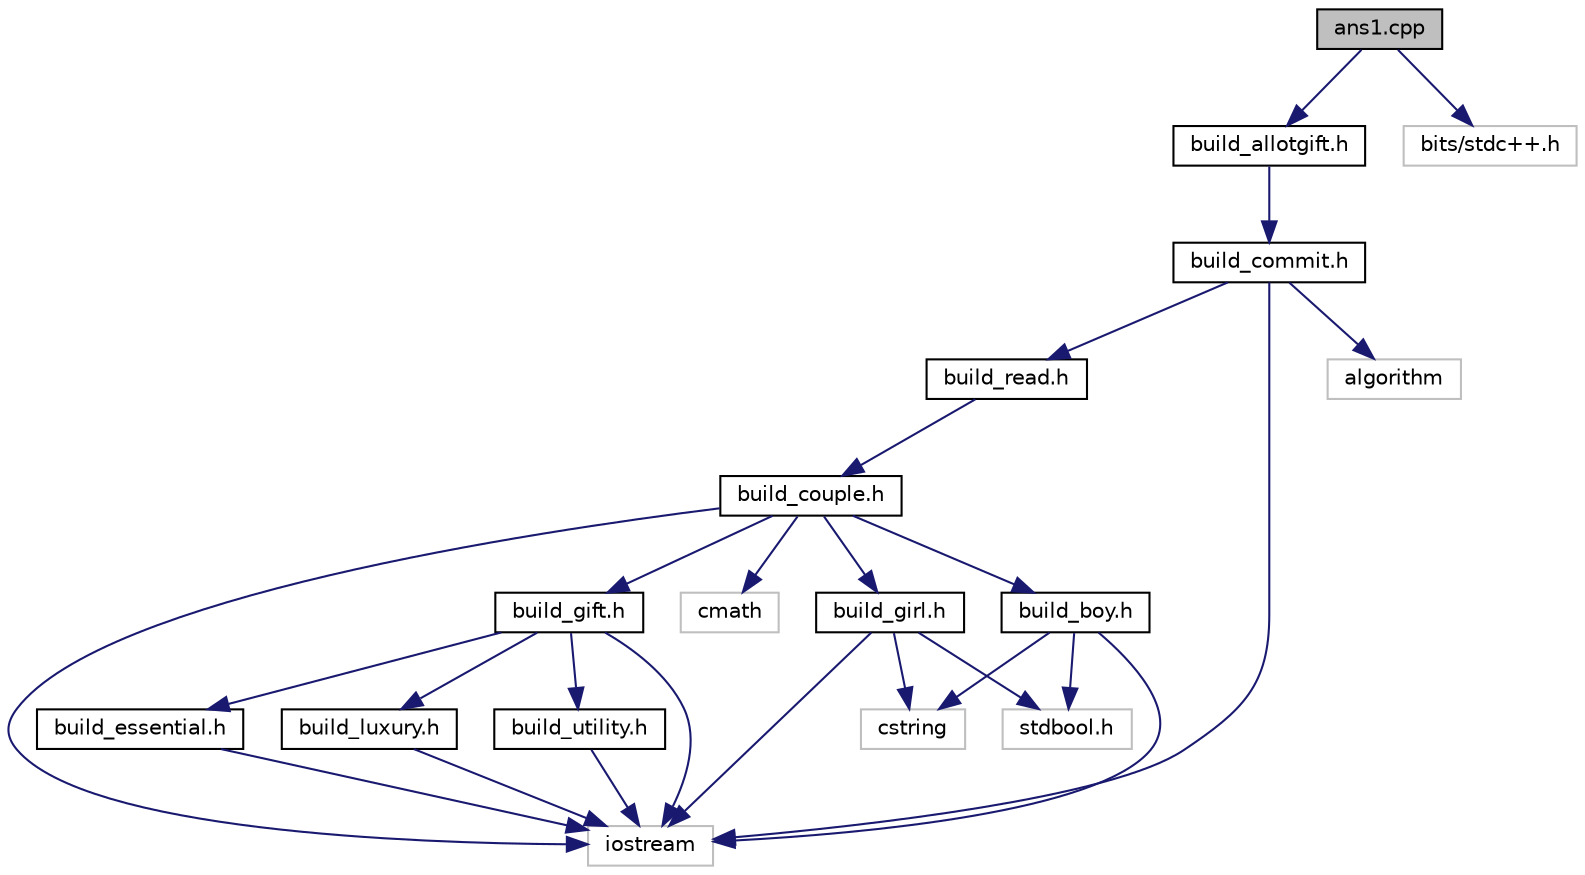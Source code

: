 digraph "ans1.cpp"
{
  edge [fontname="Helvetica",fontsize="10",labelfontname="Helvetica",labelfontsize="10"];
  node [fontname="Helvetica",fontsize="10",shape=record];
  Node1 [label="ans1.cpp",height=0.2,width=0.4,color="black", fillcolor="grey75", style="filled", fontcolor="black"];
  Node1 -> Node2 [color="midnightblue",fontsize="10",style="solid",fontname="Helvetica"];
  Node2 [label="build_allotgift.h",height=0.2,width=0.4,color="black", fillcolor="white", style="filled",URL="$build__allotgift_8h.html"];
  Node2 -> Node3 [color="midnightblue",fontsize="10",style="solid",fontname="Helvetica"];
  Node3 [label="build_commit.h",height=0.2,width=0.4,color="black", fillcolor="white", style="filled",URL="$build__commit_8h.html"];
  Node3 -> Node4 [color="midnightblue",fontsize="10",style="solid",fontname="Helvetica"];
  Node4 [label="iostream",height=0.2,width=0.4,color="grey75", fillcolor="white", style="filled"];
  Node3 -> Node5 [color="midnightblue",fontsize="10",style="solid",fontname="Helvetica"];
  Node5 [label="algorithm",height=0.2,width=0.4,color="grey75", fillcolor="white", style="filled"];
  Node3 -> Node6 [color="midnightblue",fontsize="10",style="solid",fontname="Helvetica"];
  Node6 [label="build_read.h",height=0.2,width=0.4,color="black", fillcolor="white", style="filled",URL="$build__read_8h.html"];
  Node6 -> Node7 [color="midnightblue",fontsize="10",style="solid",fontname="Helvetica"];
  Node7 [label="build_couple.h",height=0.2,width=0.4,color="black", fillcolor="white", style="filled",URL="$build__couple_8h.html"];
  Node7 -> Node4 [color="midnightblue",fontsize="10",style="solid",fontname="Helvetica"];
  Node7 -> Node8 [color="midnightblue",fontsize="10",style="solid",fontname="Helvetica"];
  Node8 [label="cmath",height=0.2,width=0.4,color="grey75", fillcolor="white", style="filled"];
  Node7 -> Node9 [color="midnightblue",fontsize="10",style="solid",fontname="Helvetica"];
  Node9 [label="build_girl.h",height=0.2,width=0.4,color="black", fillcolor="white", style="filled",URL="$build__girl_8h.html"];
  Node9 -> Node4 [color="midnightblue",fontsize="10",style="solid",fontname="Helvetica"];
  Node9 -> Node10 [color="midnightblue",fontsize="10",style="solid",fontname="Helvetica"];
  Node10 [label="cstring",height=0.2,width=0.4,color="grey75", fillcolor="white", style="filled"];
  Node9 -> Node11 [color="midnightblue",fontsize="10",style="solid",fontname="Helvetica"];
  Node11 [label="stdbool.h",height=0.2,width=0.4,color="grey75", fillcolor="white", style="filled"];
  Node7 -> Node12 [color="midnightblue",fontsize="10",style="solid",fontname="Helvetica"];
  Node12 [label="build_boy.h",height=0.2,width=0.4,color="black", fillcolor="white", style="filled",URL="$build__boy_8h.html"];
  Node12 -> Node4 [color="midnightblue",fontsize="10",style="solid",fontname="Helvetica"];
  Node12 -> Node10 [color="midnightblue",fontsize="10",style="solid",fontname="Helvetica"];
  Node12 -> Node11 [color="midnightblue",fontsize="10",style="solid",fontname="Helvetica"];
  Node7 -> Node13 [color="midnightblue",fontsize="10",style="solid",fontname="Helvetica"];
  Node13 [label="build_gift.h",height=0.2,width=0.4,color="black", fillcolor="white", style="filled",URL="$build__gift_8h.html"];
  Node13 -> Node4 [color="midnightblue",fontsize="10",style="solid",fontname="Helvetica"];
  Node13 -> Node14 [color="midnightblue",fontsize="10",style="solid",fontname="Helvetica"];
  Node14 [label="build_essential.h",height=0.2,width=0.4,color="black", fillcolor="white", style="filled",URL="$build__essential_8h.html"];
  Node14 -> Node4 [color="midnightblue",fontsize="10",style="solid",fontname="Helvetica"];
  Node13 -> Node15 [color="midnightblue",fontsize="10",style="solid",fontname="Helvetica"];
  Node15 [label="build_luxury.h",height=0.2,width=0.4,color="black", fillcolor="white", style="filled",URL="$build__luxury_8h.html"];
  Node15 -> Node4 [color="midnightblue",fontsize="10",style="solid",fontname="Helvetica"];
  Node13 -> Node16 [color="midnightblue",fontsize="10",style="solid",fontname="Helvetica"];
  Node16 [label="build_utility.h",height=0.2,width=0.4,color="black", fillcolor="white", style="filled",URL="$build__utility_8h.html"];
  Node16 -> Node4 [color="midnightblue",fontsize="10",style="solid",fontname="Helvetica"];
  Node1 -> Node17 [color="midnightblue",fontsize="10",style="solid",fontname="Helvetica"];
  Node17 [label="bits/stdc++.h",height=0.2,width=0.4,color="grey75", fillcolor="white", style="filled"];
}
